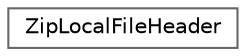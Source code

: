 digraph "Graphical Class Hierarchy"
{
 // INTERACTIVE_SVG=YES
 // LATEX_PDF_SIZE
  bgcolor="transparent";
  edge [fontname=Helvetica,fontsize=10,labelfontname=Helvetica,labelfontsize=10];
  node [fontname=Helvetica,fontsize=10,shape=box,height=0.2,width=0.4];
  rankdir="LR";
  Node0 [id="Node000000",label="ZipLocalFileHeader",height=0.2,width=0.4,color="grey40", fillcolor="white", style="filled",URL="$struct_zip_local_file_header.html",tooltip=" "];
}
